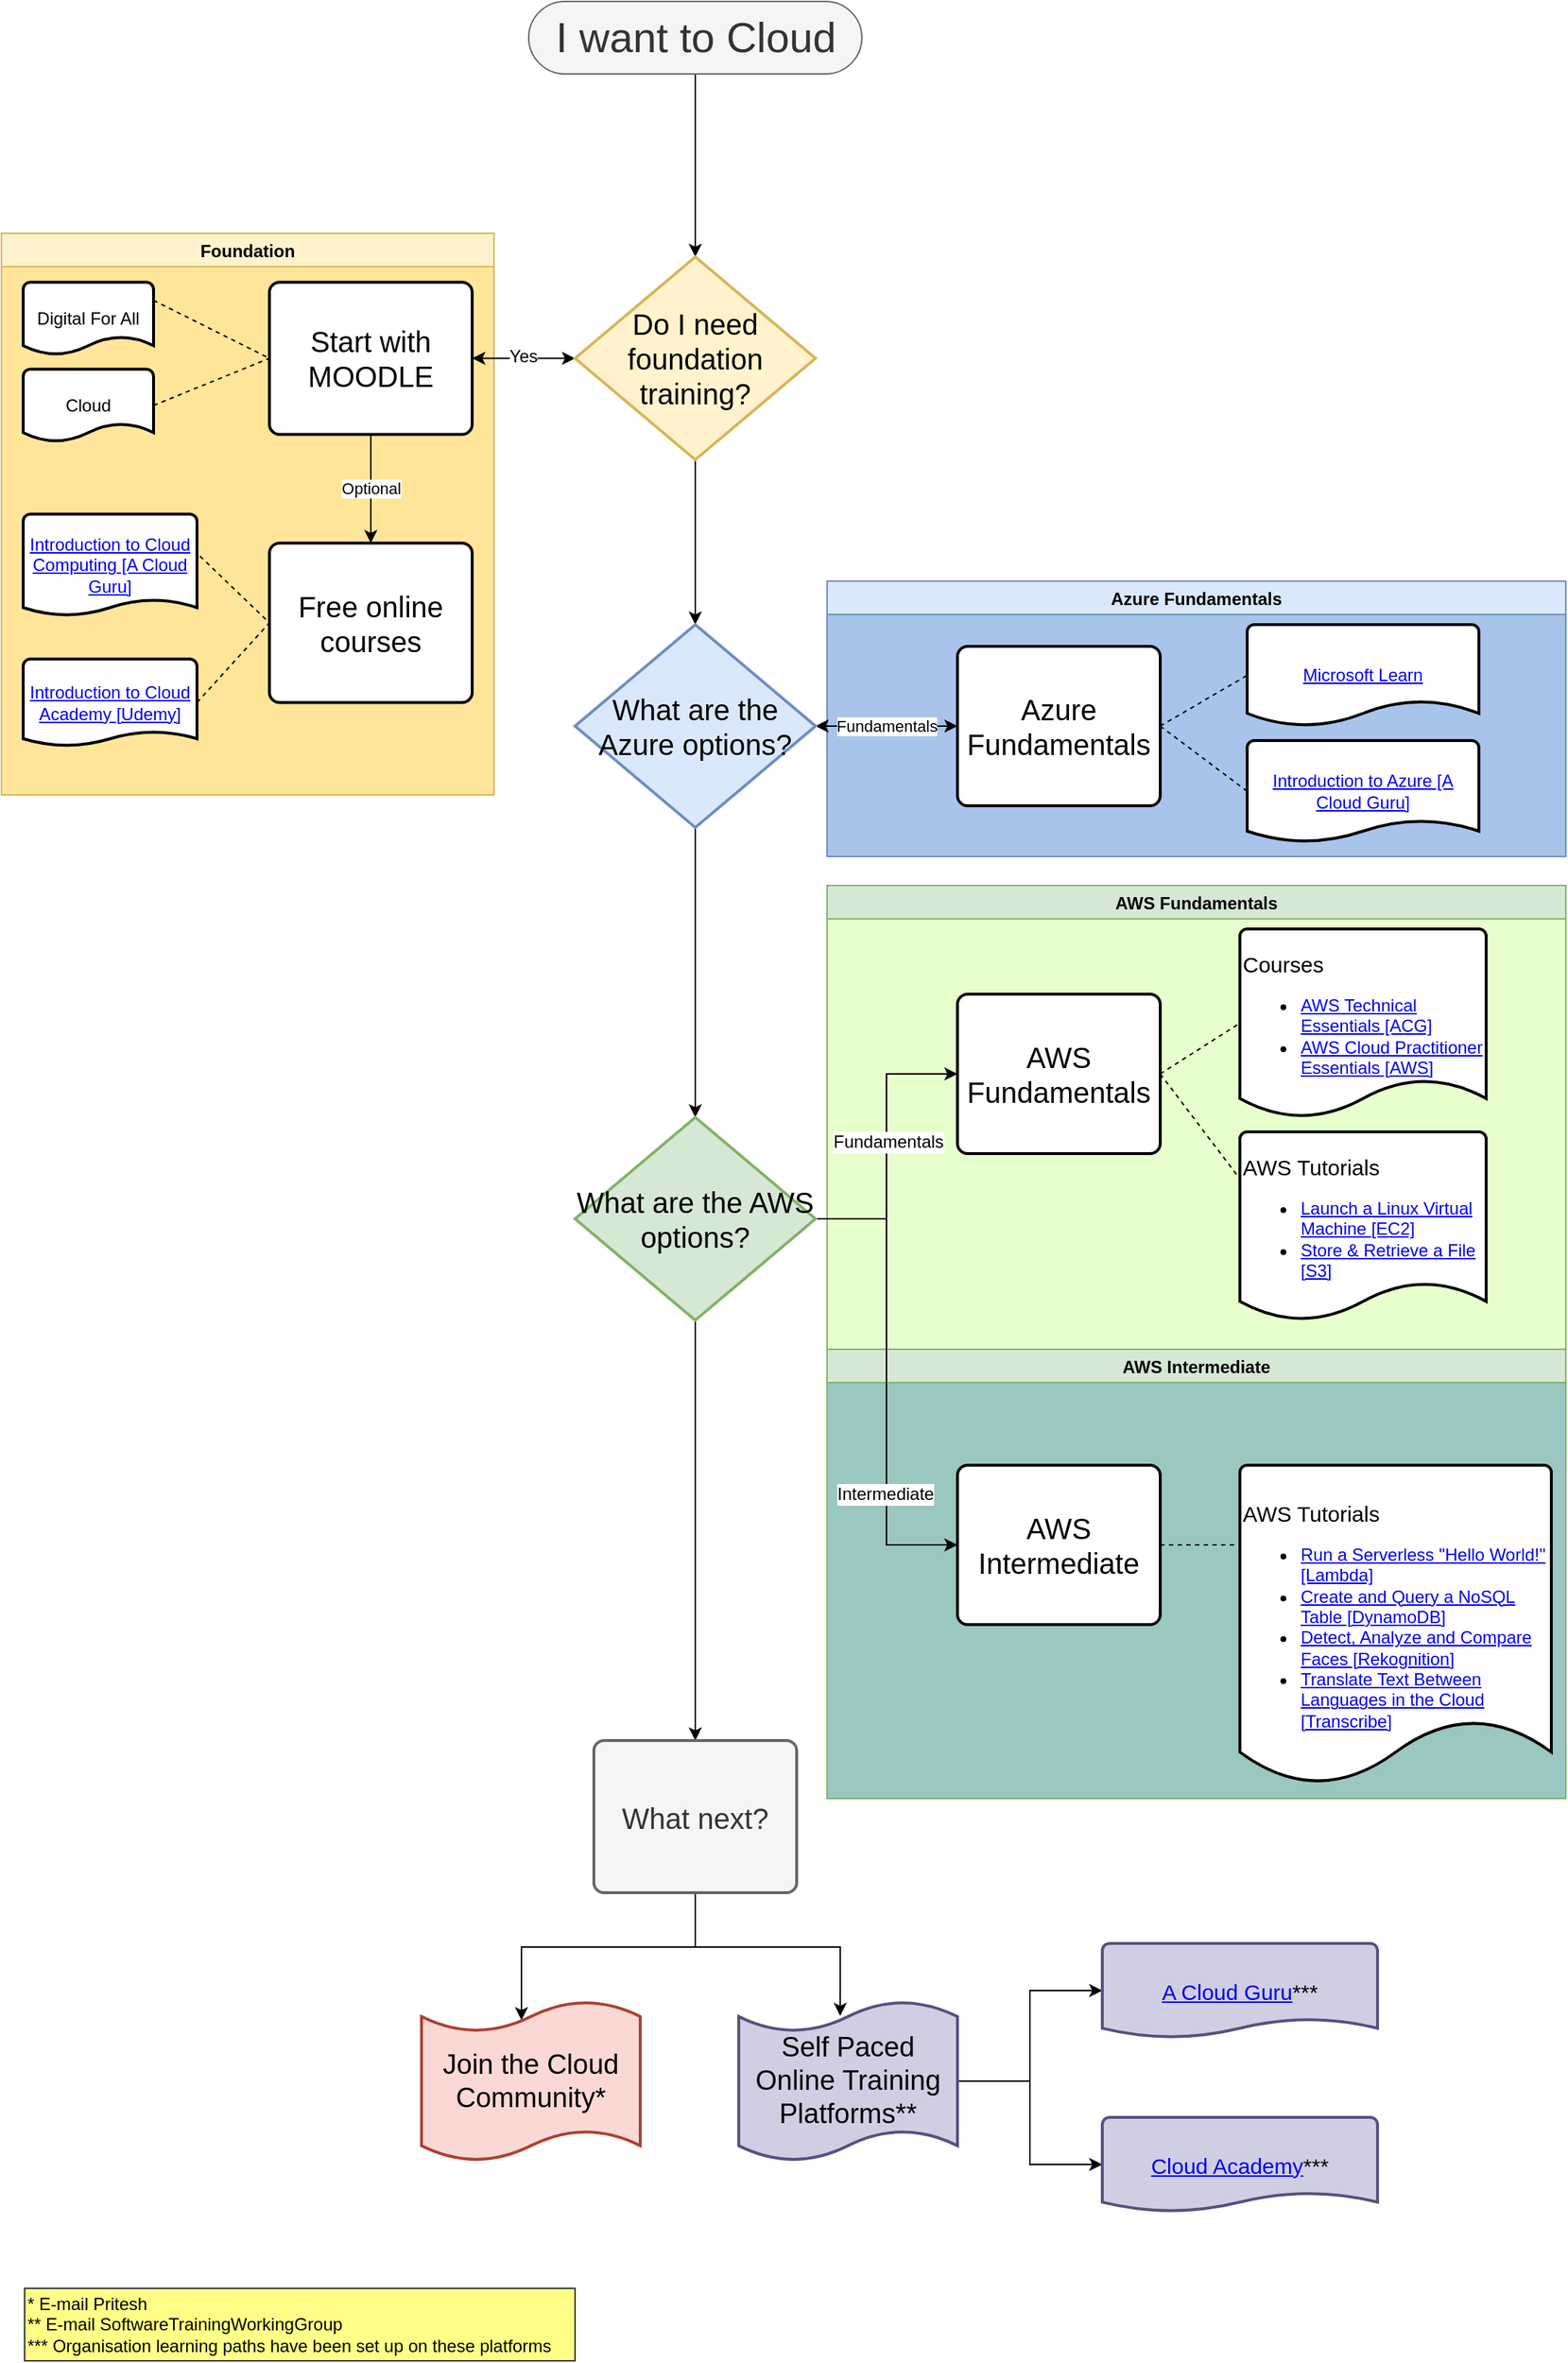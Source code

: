 <mxfile version="12.9.3" type="device"><diagram id="Sj6mC85eFsHQs_d47GOQ" name="Page-1"><mxGraphModel dx="1694" dy="1066" grid="1" gridSize="10" guides="1" tooltips="1" connect="1" arrows="1" fold="1" page="1" pageScale="1" pageWidth="1169" pageHeight="1654" math="0" shadow="0"><root><mxCell id="0"/><mxCell id="1" parent="0"/><mxCell id="-TDUfPAsjnN3atFshsbn-52" value="Azure Fundamentals" style="swimlane;fillColor=#dae8fc;strokeColor=#6c8ebf;swimlaneFillColor=#A9C4EB;" parent="1" vertex="1"><mxGeometry x="600" y="413" width="510" height="190" as="geometry"/></mxCell><mxCell id="-TDUfPAsjnN3atFshsbn-15" value="&lt;a href=&quot;https://docs.microsoft.com/en-us/learn/azure/&quot;&gt;Microsoft Learn&lt;/a&gt;" style="strokeWidth=2;html=1;shape=mxgraph.flowchart.document2;whiteSpace=wrap;size=0.25;" parent="-TDUfPAsjnN3atFshsbn-52" vertex="1"><mxGeometry x="290" y="30" width="160" height="70" as="geometry"/></mxCell><mxCell id="-TDUfPAsjnN3atFshsbn-54" value="AWS Intermediate" style="swimlane;fillColor=#d5e8d4;strokeColor=#82b366;swimlaneFillColor=#9AC7BF;" parent="1" vertex="1"><mxGeometry x="600" y="943" width="510" height="310" as="geometry"/></mxCell><mxCell id="-TDUfPAsjnN3atFshsbn-53" value="AWS Fundamentals" style="swimlane;fillColor=#d5e8d4;strokeColor=#82b366;swimlaneFillColor=#E6FFCC;" parent="1" vertex="1"><mxGeometry x="600" y="623" width="510" height="320" as="geometry"/></mxCell><mxCell id="-TDUfPAsjnN3atFshsbn-25" value="&lt;div style=&quot;font-size: 15px&quot;&gt;&lt;span&gt;Courses&lt;/span&gt;&lt;/div&gt;&lt;div&gt;&lt;ul&gt;&lt;li&gt;&lt;span&gt;&lt;a href=&quot;https://acloud.guru/learn/aws-technical-essentials&quot;&gt;AWS Technical Essentials [ACG]&lt;/a&gt;&lt;/span&gt;&lt;/li&gt;&lt;li&gt;&lt;span&gt;&lt;a href=&quot;https://aws.amazon.com/training/course-descriptions/cloud-practitioner-essentials/&quot;&gt;AWS Cloud Practitioner Essentials [AWS]&lt;/a&gt;&lt;/span&gt;&lt;/li&gt;&lt;/ul&gt;&lt;/div&gt;" style="strokeWidth=2;html=1;shape=mxgraph.flowchart.document2;whiteSpace=wrap;size=0.2;align=left;" parent="-TDUfPAsjnN3atFshsbn-53" vertex="1"><mxGeometry x="285" y="30" width="170" height="130" as="geometry"/></mxCell><mxCell id="-TDUfPAsjnN3atFshsbn-27" value="&lt;div style=&quot;font-size: 15px&quot;&gt;&lt;span&gt;AWS Tutorials&lt;/span&gt;&lt;/div&gt;&lt;div&gt;&lt;ul&gt;&lt;li&gt;&lt;a href=&quot;https://aws.amazon.com/getting-started/launch-a-virtual-machine-B-0/&quot;&gt;Launch a Linux Virtual Machine [EC2]&lt;/a&gt;&lt;/li&gt;&lt;li&gt;&lt;a href=&quot;https://aws.amazon.com/getting-started/hands-on/backup-files-to-amazon-s3/&quot;&gt;Store &amp;amp; Retrieve a File [S3]&lt;/a&gt;&lt;/li&gt;&lt;/ul&gt;&lt;/div&gt;" style="strokeWidth=2;html=1;shape=mxgraph.flowchart.document2;whiteSpace=wrap;size=0.2;align=left;" parent="-TDUfPAsjnN3atFshsbn-53" vertex="1"><mxGeometry x="285" y="170" width="170" height="130" as="geometry"/></mxCell><mxCell id="-TDUfPAsjnN3atFshsbn-51" value="Foundation" style="swimlane;fillColor=#fff2cc;strokeColor=#d6b656;swimlaneFillColor=#FFE599;" parent="1" vertex="1"><mxGeometry x="30" y="173" width="340" height="387.5" as="geometry"/></mxCell><mxCell id="biIaPaWo2Yytos-6n9xJ-12" value="&lt;font style=&quot;font-size: 20px&quot;&gt;Start with MOODLE&lt;/font&gt;" style="rounded=1;whiteSpace=wrap;html=1;absoluteArcSize=1;arcSize=14;strokeWidth=2;" parent="-TDUfPAsjnN3atFshsbn-51" vertex="1"><mxGeometry x="185" y="33.75" width="140" height="105" as="geometry"/></mxCell><mxCell id="-TDUfPAsjnN3atFshsbn-1" value="&lt;font style=&quot;font-size: 20px&quot;&gt;Free online courses&lt;/font&gt;" style="rounded=1;whiteSpace=wrap;html=1;absoluteArcSize=1;arcSize=14;strokeWidth=2;" parent="-TDUfPAsjnN3atFshsbn-51" vertex="1"><mxGeometry x="185" y="213.75" width="140" height="110" as="geometry"/></mxCell><mxCell id="-TDUfPAsjnN3atFshsbn-2" value="Optional" style="edgeStyle=orthogonalEdgeStyle;rounded=0;orthogonalLoop=1;jettySize=auto;html=1;" parent="-TDUfPAsjnN3atFshsbn-51" source="biIaPaWo2Yytos-6n9xJ-12" target="-TDUfPAsjnN3atFshsbn-1" edge="1"><mxGeometry relative="1" as="geometry"/></mxCell><mxCell id="biIaPaWo2Yytos-6n9xJ-18" value="Digital For All" style="strokeWidth=2;html=1;shape=mxgraph.flowchart.document2;whiteSpace=wrap;size=0.25;" parent="-TDUfPAsjnN3atFshsbn-51" vertex="1"><mxGeometry x="15" y="33.75" width="90" height="50" as="geometry"/></mxCell><mxCell id="biIaPaWo2Yytos-6n9xJ-19" value="Cloud" style="strokeWidth=2;html=1;shape=mxgraph.flowchart.document2;whiteSpace=wrap;size=0.25;" parent="-TDUfPAsjnN3atFshsbn-51" vertex="1"><mxGeometry x="15" y="93.75" width="90" height="50" as="geometry"/></mxCell><mxCell id="biIaPaWo2Yytos-6n9xJ-20" value="" style="endArrow=none;dashed=1;html=1;entryX=0;entryY=0.5;entryDx=0;entryDy=0;exitX=1;exitY=0.25;exitDx=0;exitDy=0;exitPerimeter=0;" parent="-TDUfPAsjnN3atFshsbn-51" source="biIaPaWo2Yytos-6n9xJ-18" target="biIaPaWo2Yytos-6n9xJ-12" edge="1"><mxGeometry width="50" height="50" relative="1" as="geometry"><mxPoint x="525" y="313.75" as="sourcePoint"/><mxPoint x="575" y="263.75" as="targetPoint"/></mxGeometry></mxCell><mxCell id="biIaPaWo2Yytos-6n9xJ-21" value="" style="endArrow=none;dashed=1;html=1;entryX=0;entryY=0.5;entryDx=0;entryDy=0;exitX=1;exitY=0.5;exitDx=0;exitDy=0;exitPerimeter=0;" parent="-TDUfPAsjnN3atFshsbn-51" source="biIaPaWo2Yytos-6n9xJ-19" target="biIaPaWo2Yytos-6n9xJ-12" edge="1"><mxGeometry width="50" height="50" relative="1" as="geometry"><mxPoint x="115" y="46.25" as="sourcePoint"/><mxPoint x="215" y="103.75" as="targetPoint"/></mxGeometry></mxCell><mxCell id="-TDUfPAsjnN3atFshsbn-3" value="&lt;a href=&quot;https://acloud.guru/learn/intro-cloud-computing&quot;&gt;Introduction to Cloud Computing [A Cloud Guru]&lt;/a&gt;" style="strokeWidth=2;html=1;shape=mxgraph.flowchart.document2;whiteSpace=wrap;size=0.157;" parent="-TDUfPAsjnN3atFshsbn-51" vertex="1"><mxGeometry x="15" y="193.75" width="120" height="70" as="geometry"/></mxCell><mxCell id="-TDUfPAsjnN3atFshsbn-5" value="&lt;a href=&quot;https://www.udemy.com/course/introduction-to-cloud-computing/&quot;&gt;Introduction to Cloud Academy [Udemy]&lt;/a&gt;" style="strokeWidth=2;html=1;shape=mxgraph.flowchart.document2;whiteSpace=wrap;size=0.167;" parent="-TDUfPAsjnN3atFshsbn-51" vertex="1"><mxGeometry x="15" y="293.75" width="120" height="60" as="geometry"/></mxCell><mxCell id="-TDUfPAsjnN3atFshsbn-7" value="" style="endArrow=none;dashed=1;html=1;entryX=0;entryY=0.5;entryDx=0;entryDy=0;exitX=1.017;exitY=0.414;exitDx=0;exitDy=0;exitPerimeter=0;" parent="-TDUfPAsjnN3atFshsbn-51" source="-TDUfPAsjnN3atFshsbn-3" target="-TDUfPAsjnN3atFshsbn-1" edge="1"><mxGeometry width="50" height="50" relative="1" as="geometry"><mxPoint x="125" y="66.25" as="sourcePoint"/><mxPoint x="205" y="106.25" as="targetPoint"/></mxGeometry></mxCell><mxCell id="-TDUfPAsjnN3atFshsbn-8" value="" style="endArrow=none;dashed=1;html=1;entryX=0;entryY=0.5;entryDx=0;entryDy=0;exitX=1;exitY=0.5;exitDx=0;exitDy=0;exitPerimeter=0;" parent="-TDUfPAsjnN3atFshsbn-51" source="-TDUfPAsjnN3atFshsbn-5" target="-TDUfPAsjnN3atFshsbn-1" edge="1"><mxGeometry width="50" height="50" relative="1" as="geometry"><mxPoint x="147.04" y="232.73" as="sourcePoint"/><mxPoint x="195" y="278.75" as="targetPoint"/></mxGeometry></mxCell><mxCell id="-TDUfPAsjnN3atFshsbn-9" style="edgeStyle=orthogonalEdgeStyle;rounded=0;orthogonalLoop=1;jettySize=auto;html=1;entryX=0.5;entryY=0;entryDx=0;entryDy=0;entryPerimeter=0;" parent="1" source="biIaPaWo2Yytos-6n9xJ-8" target="biIaPaWo2Yytos-6n9xJ-9" edge="1"><mxGeometry relative="1" as="geometry"><mxPoint x="509" y="103" as="targetPoint"/></mxGeometry></mxCell><mxCell id="biIaPaWo2Yytos-6n9xJ-8" value="&lt;font style=&quot;font-size: 29px&quot;&gt;I want to Cloud&lt;/font&gt;" style="html=1;dashed=0;whitespace=wrap;shape=mxgraph.dfd.start;fillColor=#f5f5f5;strokeColor=#666666;fontColor=#333333;" parent="1" vertex="1"><mxGeometry x="394" y="13" width="230" height="50" as="geometry"/></mxCell><mxCell id="biIaPaWo2Yytos-6n9xJ-17" style="edgeStyle=orthogonalEdgeStyle;rounded=0;orthogonalLoop=1;jettySize=auto;html=1;endArrow=classic;endFill=1;startArrow=classic;startFill=1;" parent="1" source="biIaPaWo2Yytos-6n9xJ-9" target="biIaPaWo2Yytos-6n9xJ-12" edge="1"><mxGeometry relative="1" as="geometry"/></mxCell><mxCell id="-TDUfPAsjnN3atFshsbn-10" value="Yes" style="text;html=1;align=center;verticalAlign=middle;resizable=0;points=[];labelBackgroundColor=#ffffff;" parent="biIaPaWo2Yytos-6n9xJ-17" vertex="1" connectable="0"><mxGeometry x="0.026" y="-2" relative="1" as="geometry"><mxPoint as="offset"/></mxGeometry></mxCell><mxCell id="-TDUfPAsjnN3atFshsbn-12" style="edgeStyle=orthogonalEdgeStyle;rounded=0;orthogonalLoop=1;jettySize=auto;html=1;" parent="1" source="biIaPaWo2Yytos-6n9xJ-9" target="-TDUfPAsjnN3atFshsbn-11" edge="1"><mxGeometry relative="1" as="geometry"/></mxCell><mxCell id="biIaPaWo2Yytos-6n9xJ-9" value="&lt;font style=&quot;font-size: 20px&quot;&gt;Do I need foundation training?&lt;/font&gt;" style="strokeWidth=2;html=1;shape=mxgraph.flowchart.decision;whiteSpace=wrap;fillColor=#fff2cc;strokeColor=#d6b656;" parent="1" vertex="1"><mxGeometry x="426" y="189.25" width="166" height="140" as="geometry"/></mxCell><mxCell id="-TDUfPAsjnN3atFshsbn-17" value="Fundamentals" style="edgeStyle=orthogonalEdgeStyle;rounded=0;orthogonalLoop=1;jettySize=auto;html=1;startArrow=classic;startFill=1;endArrow=classic;endFill=1;" parent="1" source="-TDUfPAsjnN3atFshsbn-11" target="-TDUfPAsjnN3atFshsbn-14" edge="1"><mxGeometry relative="1" as="geometry"/></mxCell><mxCell id="-TDUfPAsjnN3atFshsbn-21" value="" style="edgeStyle=orthogonalEdgeStyle;rounded=0;orthogonalLoop=1;jettySize=auto;html=1;startArrow=none;startFill=0;endArrow=classic;endFill=1;" parent="1" source="-TDUfPAsjnN3atFshsbn-11" target="-TDUfPAsjnN3atFshsbn-20" edge="1"><mxGeometry relative="1" as="geometry"/></mxCell><mxCell id="-TDUfPAsjnN3atFshsbn-11" value="&lt;font style=&quot;font-size: 20px&quot;&gt;What are the Azure options?&lt;/font&gt;" style="strokeWidth=2;html=1;shape=mxgraph.flowchart.decision;whiteSpace=wrap;fillColor=#dae8fc;strokeColor=#6c8ebf;" parent="1" vertex="1"><mxGeometry x="426" y="443" width="166" height="140" as="geometry"/></mxCell><mxCell id="-TDUfPAsjnN3atFshsbn-35" style="edgeStyle=orthogonalEdgeStyle;rounded=0;orthogonalLoop=1;jettySize=auto;html=1;startArrow=none;startFill=0;endArrow=classic;endFill=1;" parent="1" source="-TDUfPAsjnN3atFshsbn-20" target="-TDUfPAsjnN3atFshsbn-34" edge="1"><mxGeometry relative="1" as="geometry"/></mxCell><mxCell id="-TDUfPAsjnN3atFshsbn-46" style="edgeStyle=orthogonalEdgeStyle;rounded=0;orthogonalLoop=1;jettySize=auto;html=1;entryX=0;entryY=0.5;entryDx=0;entryDy=0;startArrow=none;startFill=0;endArrow=classic;endFill=1;" parent="1" source="-TDUfPAsjnN3atFshsbn-20" target="-TDUfPAsjnN3atFshsbn-22" edge="1"><mxGeometry relative="1" as="geometry"/></mxCell><mxCell id="-TDUfPAsjnN3atFshsbn-48" value="Fundamentals" style="text;html=1;align=center;verticalAlign=middle;resizable=0;points=[];labelBackgroundColor=#ffffff;" parent="-TDUfPAsjnN3atFshsbn-46" vertex="1" connectable="0"><mxGeometry x="0.03" y="-1" relative="1" as="geometry"><mxPoint as="offset"/></mxGeometry></mxCell><mxCell id="-TDUfPAsjnN3atFshsbn-60" style="edgeStyle=orthogonalEdgeStyle;rounded=0;orthogonalLoop=1;jettySize=auto;html=1;entryX=0;entryY=0.5;entryDx=0;entryDy=0;startArrow=none;startFill=0;endArrow=classic;endFill=1;" parent="1" source="-TDUfPAsjnN3atFshsbn-20" target="-TDUfPAsjnN3atFshsbn-30" edge="1"><mxGeometry relative="1" as="geometry"/></mxCell><mxCell id="-TDUfPAsjnN3atFshsbn-61" value="Intermediate" style="text;html=1;align=center;verticalAlign=middle;resizable=0;points=[];labelBackgroundColor=#ffffff;" parent="-TDUfPAsjnN3atFshsbn-60" vertex="1" connectable="0"><mxGeometry x="0.48" y="-1" relative="1" as="geometry"><mxPoint as="offset"/></mxGeometry></mxCell><mxCell id="-TDUfPAsjnN3atFshsbn-20" value="&lt;font style=&quot;font-size: 20px&quot;&gt;What are the AWS options?&lt;/font&gt;" style="strokeWidth=2;html=1;shape=mxgraph.flowchart.decision;whiteSpace=wrap;fillColor=#d5e8d4;strokeColor=#82b366;" parent="1" vertex="1"><mxGeometry x="426" y="783" width="166" height="140" as="geometry"/></mxCell><mxCell id="-TDUfPAsjnN3atFshsbn-14" value="&lt;font style=&quot;font-size: 20px&quot;&gt;Azure Fundamentals&lt;/font&gt;" style="rounded=1;whiteSpace=wrap;html=1;absoluteArcSize=1;arcSize=14;strokeWidth=2;" parent="1" vertex="1"><mxGeometry x="690" y="458" width="140" height="110" as="geometry"/></mxCell><mxCell id="-TDUfPAsjnN3atFshsbn-16" value="&lt;a href=&quot;https://acloud.guru/learn/intro-to-azure&quot;&gt;Introduction to Azure [A Cloud Guru]&lt;/a&gt;" style="strokeWidth=2;html=1;shape=mxgraph.flowchart.document2;whiteSpace=wrap;size=0.214;" parent="1" vertex="1"><mxGeometry x="890" y="523" width="160" height="70" as="geometry"/></mxCell><mxCell id="-TDUfPAsjnN3atFshsbn-18" value="" style="endArrow=none;dashed=1;html=1;entryX=0;entryY=0.5;entryDx=0;entryDy=0;exitX=1;exitY=0.5;exitDx=0;exitDy=0;entryPerimeter=0;" parent="1" source="-TDUfPAsjnN3atFshsbn-14" target="-TDUfPAsjnN3atFshsbn-15" edge="1"><mxGeometry width="50" height="50" relative="1" as="geometry"><mxPoint x="172.04" y="321.98" as="sourcePoint"/><mxPoint x="220" y="368" as="targetPoint"/></mxGeometry></mxCell><mxCell id="-TDUfPAsjnN3atFshsbn-19" value="" style="endArrow=none;dashed=1;html=1;entryX=0;entryY=0.5;entryDx=0;entryDy=0;entryPerimeter=0;" parent="1" target="-TDUfPAsjnN3atFshsbn-16" edge="1"><mxGeometry width="50" height="50" relative="1" as="geometry"><mxPoint x="830" y="513" as="sourcePoint"/><mxPoint x="920" y="493" as="targetPoint"/></mxGeometry></mxCell><mxCell id="-TDUfPAsjnN3atFshsbn-22" value="&lt;font style=&quot;font-size: 20px&quot;&gt;AWS Fundamentals&lt;/font&gt;" style="rounded=1;whiteSpace=wrap;html=1;absoluteArcSize=1;arcSize=14;strokeWidth=2;" parent="1" vertex="1"><mxGeometry x="690" y="698" width="140" height="110" as="geometry"/></mxCell><mxCell id="-TDUfPAsjnN3atFshsbn-28" value="" style="endArrow=none;dashed=1;html=1;exitX=1;exitY=0.5;exitDx=0;exitDy=0;entryX=0;entryY=0.5;entryDx=0;entryDy=0;entryPerimeter=0;" parent="1" source="-TDUfPAsjnN3atFshsbn-22" target="-TDUfPAsjnN3atFshsbn-25" edge="1"><mxGeometry width="50" height="50" relative="1" as="geometry"><mxPoint x="840" y="543" as="sourcePoint"/><mxPoint x="920" y="513" as="targetPoint"/></mxGeometry></mxCell><mxCell id="-TDUfPAsjnN3atFshsbn-29" value="" style="endArrow=none;dashed=1;html=1;exitX=1;exitY=0.5;exitDx=0;exitDy=0;entryX=0;entryY=0.25;entryDx=0;entryDy=0;entryPerimeter=0;" parent="1" source="-TDUfPAsjnN3atFshsbn-22" target="-TDUfPAsjnN3atFshsbn-27" edge="1"><mxGeometry width="50" height="50" relative="1" as="geometry"><mxPoint x="840" y="763" as="sourcePoint"/><mxPoint x="920" y="738" as="targetPoint"/></mxGeometry></mxCell><mxCell id="-TDUfPAsjnN3atFshsbn-30" value="&lt;font style=&quot;font-size: 20px&quot;&gt;AWS Intermediate&lt;/font&gt;" style="rounded=1;whiteSpace=wrap;html=1;absoluteArcSize=1;arcSize=14;strokeWidth=2;" parent="1" vertex="1"><mxGeometry x="690" y="1023" width="140" height="110" as="geometry"/></mxCell><mxCell id="-TDUfPAsjnN3atFshsbn-32" value="&lt;div style=&quot;font-size: 15px&quot;&gt;&lt;span&gt;AWS Tutorials&lt;/span&gt;&lt;/div&gt;&lt;div&gt;&lt;ul&gt;&lt;li&gt;&lt;a href=&quot;https://aws.amazon.com/getting-started/hands-on/run-serverless-code/&quot;&gt;Run a Serverless &quot;Hello World!&quot; [Lambda]&lt;/a&gt;&lt;/li&gt;&lt;li&gt;&lt;a href=&quot;https://aws.amazon.com/getting-started/hands-on/create-nosql-table/&quot;&gt;Create and Query a NoSQL Table [DynamoDB]&lt;/a&gt;&lt;/li&gt;&lt;li&gt;&lt;a href=&quot;https://aws.amazon.com/getting-started/hands-on/detect-analyze-compare-faces-rekognition/&quot;&gt;Detect, Analyze and Compare Faces [Rekognition]&lt;/a&gt;&lt;/li&gt;&lt;li&gt;&lt;a href=&quot;https://aws.amazon.com/getting-started/hands-on/translate-text-between-languages-cloud/&quot;&gt;Translate Text Between Languages in the Cloud [Transcribe]&lt;/a&gt;&lt;/li&gt;&lt;/ul&gt;&lt;/div&gt;" style="strokeWidth=2;html=1;shape=mxgraph.flowchart.document2;whiteSpace=wrap;size=0.2;align=left;" parent="1" vertex="1"><mxGeometry x="885" y="1023" width="215" height="220" as="geometry"/></mxCell><mxCell id="-TDUfPAsjnN3atFshsbn-33" value="" style="endArrow=none;dashed=1;html=1;exitX=1;exitY=0.5;exitDx=0;exitDy=0;entryX=0;entryY=0.25;entryDx=0;entryDy=0;entryPerimeter=0;" parent="1" source="-TDUfPAsjnN3atFshsbn-30" target="-TDUfPAsjnN3atFshsbn-32" edge="1"><mxGeometry width="50" height="50" relative="1" as="geometry"><mxPoint x="840" y="763" as="sourcePoint"/><mxPoint x="895" y="718" as="targetPoint"/></mxGeometry></mxCell><mxCell id="-TDUfPAsjnN3atFshsbn-40" style="edgeStyle=orthogonalEdgeStyle;rounded=0;orthogonalLoop=1;jettySize=auto;html=1;entryX=0.457;entryY=0.118;entryDx=0;entryDy=0;entryPerimeter=0;startArrow=none;startFill=0;endArrow=classic;endFill=1;" parent="1" source="-TDUfPAsjnN3atFshsbn-34" target="-TDUfPAsjnN3atFshsbn-38" edge="1"><mxGeometry relative="1" as="geometry"/></mxCell><mxCell id="-TDUfPAsjnN3atFshsbn-41" style="edgeStyle=orthogonalEdgeStyle;rounded=0;orthogonalLoop=1;jettySize=auto;html=1;entryX=0.464;entryY=0.091;entryDx=0;entryDy=0;entryPerimeter=0;startArrow=none;startFill=0;endArrow=classic;endFill=1;" parent="1" source="-TDUfPAsjnN3atFshsbn-34" target="-TDUfPAsjnN3atFshsbn-39" edge="1"><mxGeometry relative="1" as="geometry"/></mxCell><mxCell id="-TDUfPAsjnN3atFshsbn-34" value="&lt;font style=&quot;font-size: 20px&quot;&gt;What next?&lt;/font&gt;" style="rounded=1;whiteSpace=wrap;html=1;absoluteArcSize=1;arcSize=14;strokeWidth=2;fillColor=#f5f5f5;strokeColor=#666666;fontColor=#333333;" parent="1" vertex="1"><mxGeometry x="439" y="1213" width="140" height="105" as="geometry"/></mxCell><mxCell id="-TDUfPAsjnN3atFshsbn-38" value="&lt;font style=&quot;font-size: 19px&quot;&gt;Join the Cloud Community*&lt;/font&gt;" style="shape=tape;whiteSpace=wrap;html=1;strokeWidth=2;size=0.19;fillColor=#fad9d5;strokeColor=#ae4132;" parent="1" vertex="1"><mxGeometry x="320" y="1393" width="151" height="110" as="geometry"/></mxCell><mxCell id="-TDUfPAsjnN3atFshsbn-44" style="edgeStyle=orthogonalEdgeStyle;rounded=0;orthogonalLoop=1;jettySize=auto;html=1;entryX=0;entryY=0.5;entryDx=0;entryDy=0;entryPerimeter=0;startArrow=none;startFill=0;endArrow=classic;endFill=1;" parent="1" source="-TDUfPAsjnN3atFshsbn-39" target="-TDUfPAsjnN3atFshsbn-42" edge="1"><mxGeometry relative="1" as="geometry"/></mxCell><mxCell id="-TDUfPAsjnN3atFshsbn-45" style="edgeStyle=orthogonalEdgeStyle;rounded=0;orthogonalLoop=1;jettySize=auto;html=1;entryX=0;entryY=0.5;entryDx=0;entryDy=0;entryPerimeter=0;startArrow=none;startFill=0;endArrow=classic;endFill=1;" parent="1" source="-TDUfPAsjnN3atFshsbn-39" target="-TDUfPAsjnN3atFshsbn-43" edge="1"><mxGeometry relative="1" as="geometry"/></mxCell><mxCell id="-TDUfPAsjnN3atFshsbn-39" value="&lt;font style=&quot;font-size: 19px&quot;&gt;Self Paced Online Training Platforms**&lt;/font&gt;" style="shape=tape;whiteSpace=wrap;html=1;strokeWidth=2;size=0.19;fillColor=#d0cee2;strokeColor=#56517e;" parent="1" vertex="1"><mxGeometry x="539" y="1393" width="151" height="110" as="geometry"/></mxCell><mxCell id="-TDUfPAsjnN3atFshsbn-42" value="&lt;div style=&quot;font-size: 15px&quot;&gt;&lt;a href=&quot;https://acloud.guru/&quot;&gt;A Cloud Guru&lt;/a&gt;***&lt;/div&gt;" style="strokeWidth=2;html=1;shape=mxgraph.flowchart.document2;whiteSpace=wrap;size=0.2;align=center;fillColor=#d0cee2;strokeColor=#56517e;" parent="1" vertex="1"><mxGeometry x="790" y="1353" width="190" height="65" as="geometry"/></mxCell><mxCell id="-TDUfPAsjnN3atFshsbn-43" value="&lt;div style=&quot;font-size: 15px&quot;&gt;&lt;a href=&quot;https://app.qa.com&quot;&gt;Cloud Academy&lt;/a&gt;***&lt;/div&gt;" style="strokeWidth=2;html=1;shape=mxgraph.flowchart.document2;whiteSpace=wrap;size=0.2;align=center;fillColor=#d0cee2;strokeColor=#56517e;" parent="1" vertex="1"><mxGeometry x="790" y="1473" width="190" height="65" as="geometry"/></mxCell><mxCell id="-TDUfPAsjnN3atFshsbn-50" value="&lt;div&gt;&lt;span&gt;* E-mail Pritesh&lt;/span&gt;&lt;/div&gt;&lt;div&gt;&lt;span&gt;** E-mail SoftwareTrainingWorkingGroup&lt;/span&gt;&lt;/div&gt;&lt;div&gt;&lt;span&gt;*** Organisation learning paths have been set up on these platforms&lt;/span&gt;&lt;/div&gt;" style="text;html=1;align=left;verticalAlign=middle;resizable=0;points=[];autosize=1;fillColor=#ffff88;strokeColor=#36393d;" parent="1" vertex="1"><mxGeometry x="46" y="1591" width="380" height="50" as="geometry"/></mxCell></root></mxGraphModel></diagram></mxfile>